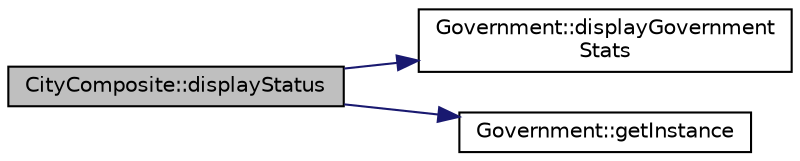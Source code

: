 digraph "CityComposite::displayStatus"
{
 // LATEX_PDF_SIZE
  edge [fontname="Helvetica",fontsize="10",labelfontname="Helvetica",labelfontsize="10"];
  node [fontname="Helvetica",fontsize="10",shape=record];
  rankdir="LR";
  Node1 [label="CityComposite::displayStatus",height=0.2,width=0.4,color="black", fillcolor="grey75", style="filled", fontcolor="black",tooltip="Displays the status of the city composite and all its zones."];
  Node1 -> Node2 [color="midnightblue",fontsize="10",style="solid",fontname="Helvetica"];
  Node2 [label="Government::displayGovernment\lStats",height=0.2,width=0.4,color="black", fillcolor="white", style="filled",URL="$classGovernment.html#aceac464a35057f762fe84f6613955637",tooltip="Displays the current statistics of the government."];
  Node1 -> Node3 [color="midnightblue",fontsize="10",style="solid",fontname="Helvetica"];
  Node3 [label="Government::getInstance",height=0.2,width=0.4,color="black", fillcolor="white", style="filled",URL="$classGovernment.html#a18e3da6a1d6cae38f6eea1d50fe77288",tooltip="Retrieves the singleton instance of the Government class."];
}
